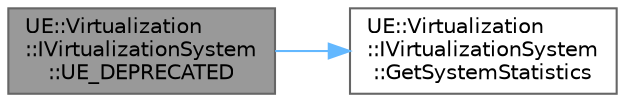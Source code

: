 digraph "UE::Virtualization::IVirtualizationSystem::UE_DEPRECATED"
{
 // INTERACTIVE_SVG=YES
 // LATEX_PDF_SIZE
  bgcolor="transparent";
  edge [fontname=Helvetica,fontsize=10,labelfontname=Helvetica,labelfontsize=10];
  node [fontname=Helvetica,fontsize=10,shape=box,height=0.2,width=0.4];
  rankdir="LR";
  Node1 [id="Node000001",label="UE::Virtualization\l::IVirtualizationSystem\l::UE_DEPRECATED",height=0.2,width=0.4,color="gray40", fillcolor="grey60", style="filled", fontcolor="black",tooltip=" "];
  Node1 -> Node2 [id="edge1_Node000001_Node000002",color="steelblue1",style="solid",tooltip=" "];
  Node2 [id="Node000002",label="UE::Virtualization\l::IVirtualizationSystem\l::GetSystemStatistics",height=0.2,width=0.4,color="grey40", fillcolor="white", style="filled",URL="$d6/d15/classUE_1_1Virtualization_1_1IVirtualizationSystem.html#a5bcc2a7f4650fbe5e0d58aee16deb470",tooltip="Access profiling info for all backends combined."];
}
